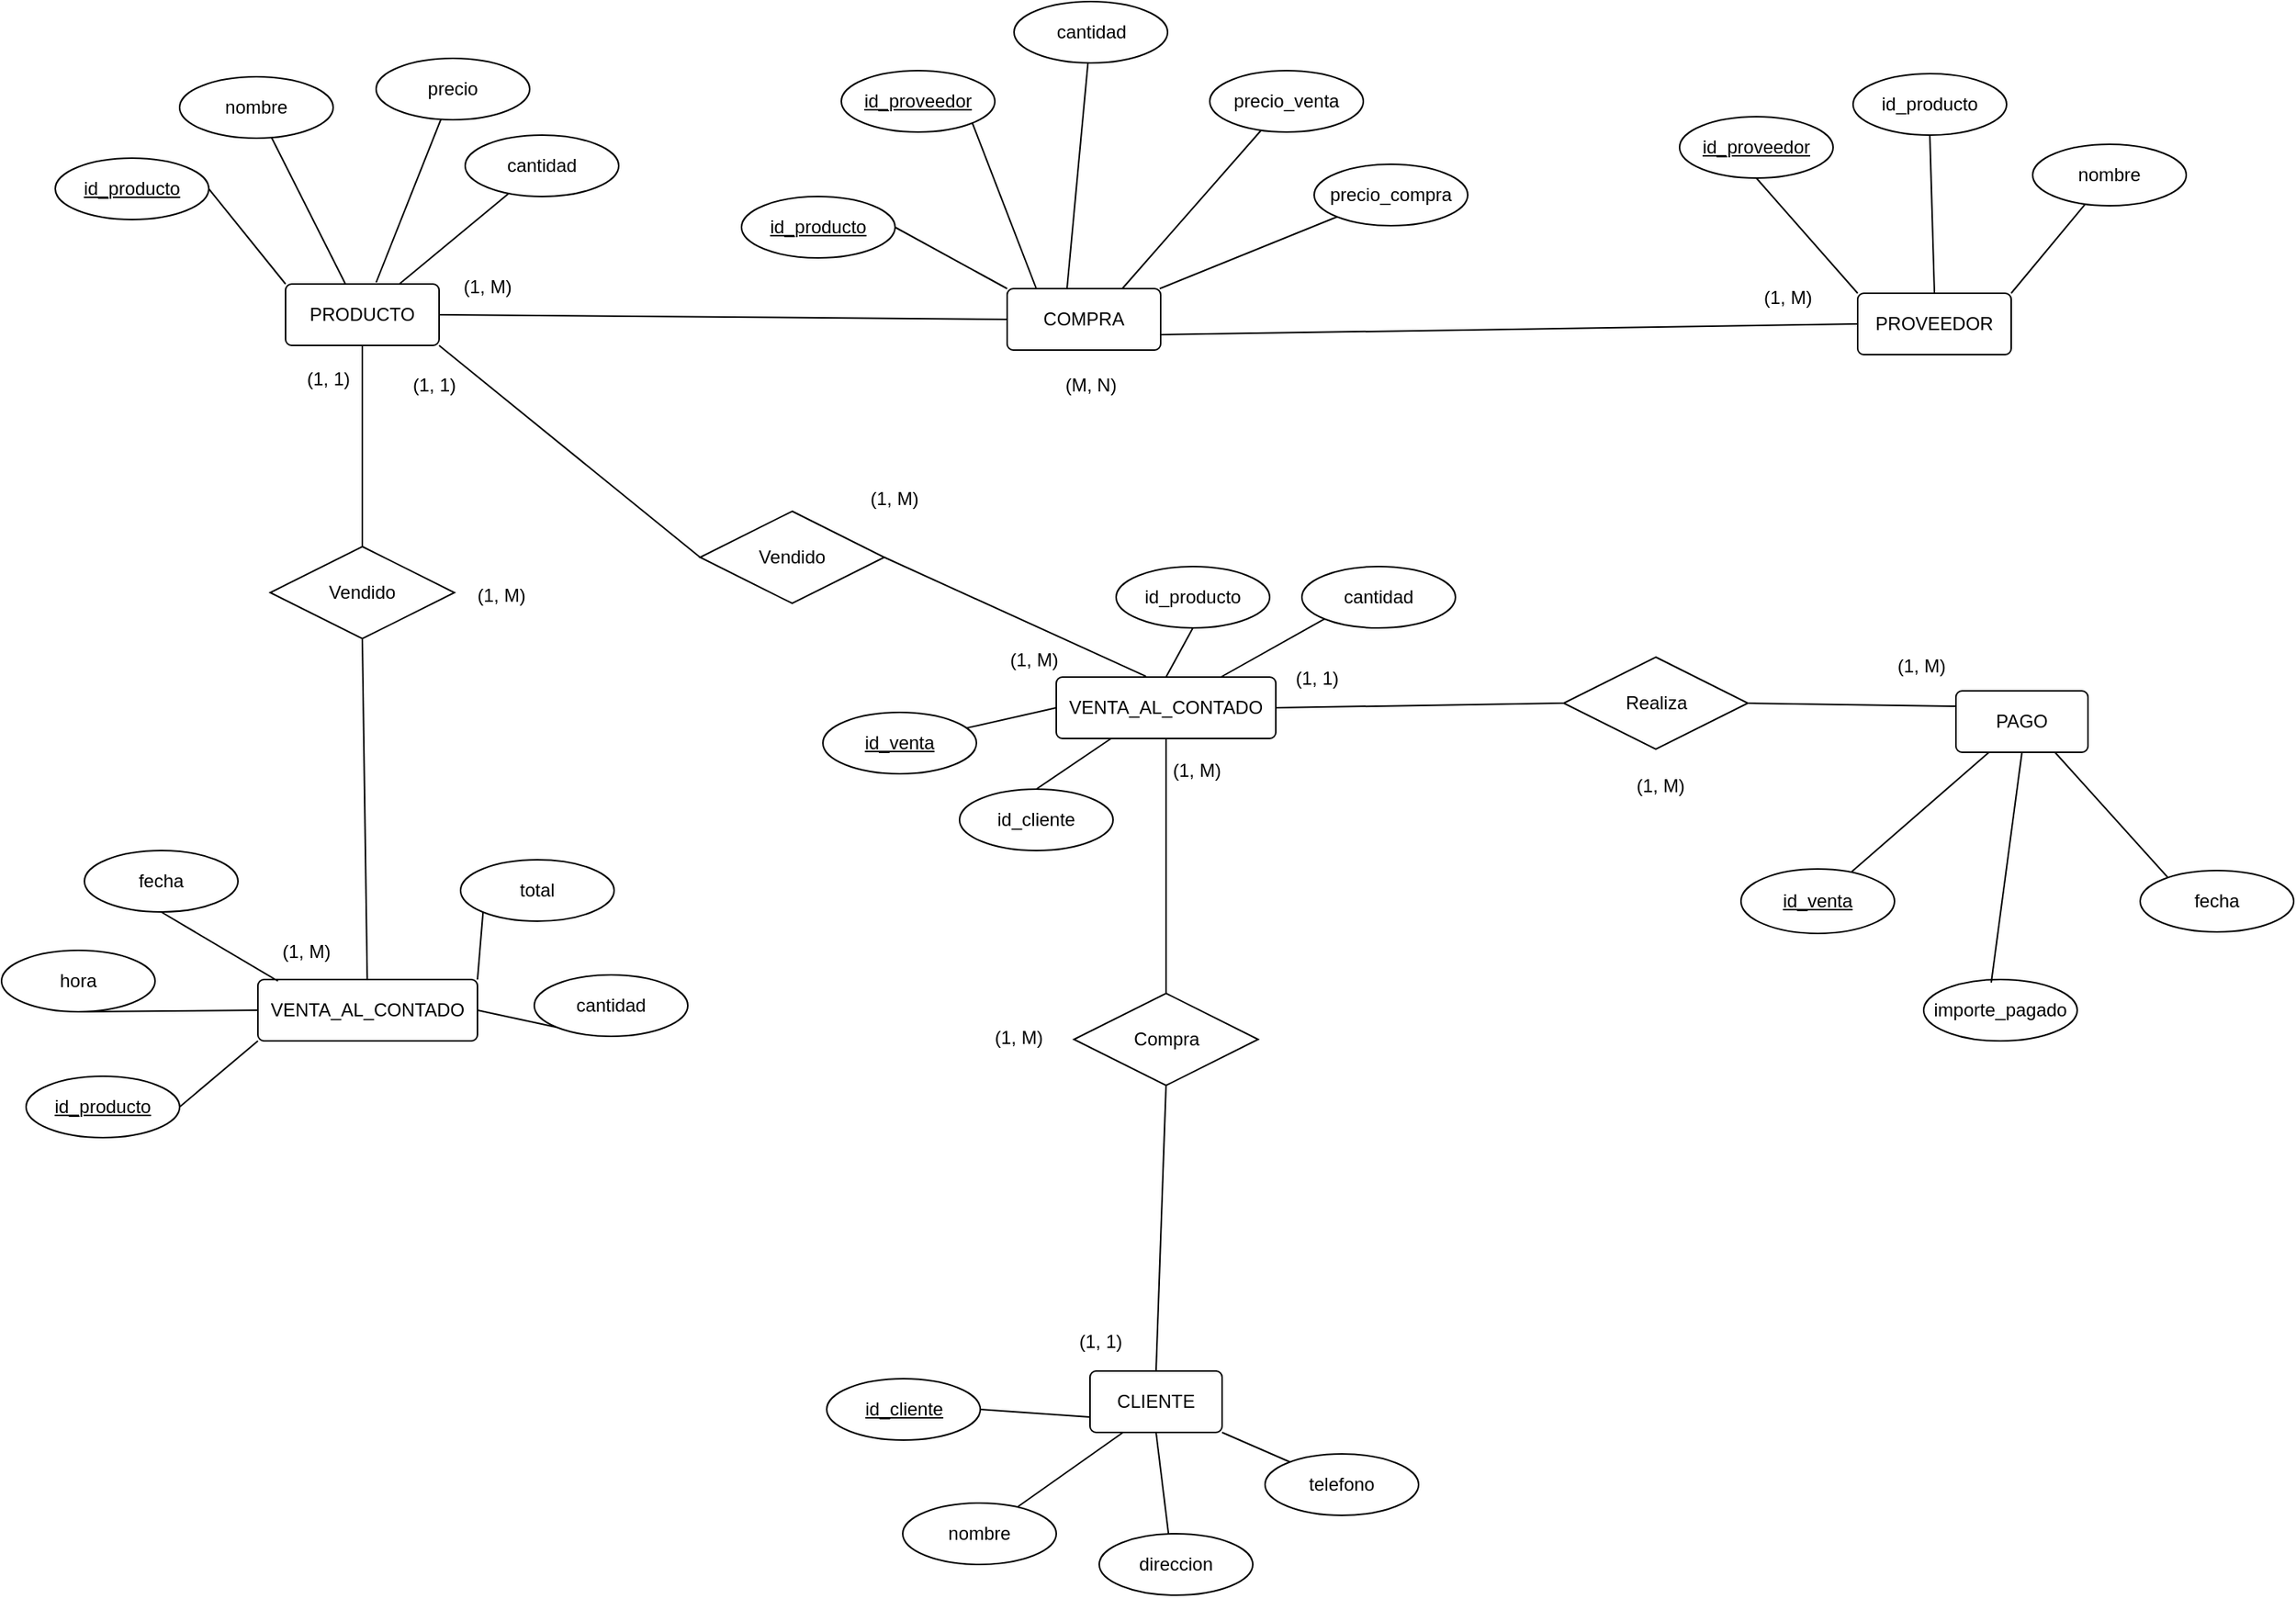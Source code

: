<mxfile version="24.2.5" type="device">
  <diagram name="Página-1" id="Dmx3x1pBtP_IwTjdIV82">
    <mxGraphModel dx="2440" dy="1920" grid="0" gridSize="10" guides="1" tooltips="1" connect="1" arrows="1" fold="1" page="0" pageScale="1" pageWidth="850" pageHeight="1100" math="0" shadow="0">
      <root>
        <mxCell id="0" />
        <mxCell id="1" parent="0" />
        <mxCell id="yD_5LinVRjMGDeAGK4gM-1" value="PRODUCTO" style="rounded=1;arcSize=10;whiteSpace=wrap;html=1;align=center;" parent="1" vertex="1">
          <mxGeometry x="-382" y="172" width="100" height="40" as="geometry" />
        </mxCell>
        <mxCell id="yD_5LinVRjMGDeAGK4gM-2" value="id_producto" style="ellipse;whiteSpace=wrap;html=1;align=center;fontStyle=4;" parent="1" vertex="1">
          <mxGeometry x="-532" y="90" width="100" height="40" as="geometry" />
        </mxCell>
        <mxCell id="yD_5LinVRjMGDeAGK4gM-3" value="precio" style="ellipse;whiteSpace=wrap;html=1;align=center;" parent="1" vertex="1">
          <mxGeometry x="-323" y="25" width="100" height="40" as="geometry" />
        </mxCell>
        <mxCell id="yD_5LinVRjMGDeAGK4gM-4" value="cantidad" style="ellipse;whiteSpace=wrap;html=1;align=center;" parent="1" vertex="1">
          <mxGeometry x="-265" y="75" width="100" height="40" as="geometry" />
        </mxCell>
        <mxCell id="yD_5LinVRjMGDeAGK4gM-5" value="nombre" style="ellipse;whiteSpace=wrap;html=1;align=center;" parent="1" vertex="1">
          <mxGeometry x="-451" y="37" width="100" height="40" as="geometry" />
        </mxCell>
        <mxCell id="yD_5LinVRjMGDeAGK4gM-6" value="" style="endArrow=none;html=1;rounded=0;exitX=1;exitY=0.5;exitDx=0;exitDy=0;entryX=0;entryY=0;entryDx=0;entryDy=0;" parent="1" source="yD_5LinVRjMGDeAGK4gM-2" target="yD_5LinVRjMGDeAGK4gM-1" edge="1">
          <mxGeometry relative="1" as="geometry">
            <mxPoint x="-170" y="-2" as="sourcePoint" />
            <mxPoint x="-10" y="-2" as="targetPoint" />
          </mxGeometry>
        </mxCell>
        <mxCell id="yD_5LinVRjMGDeAGK4gM-7" value="" style="endArrow=none;html=1;rounded=0;entryX=0.39;entryY=0;entryDx=0;entryDy=0;entryPerimeter=0;" parent="1" source="yD_5LinVRjMGDeAGK4gM-5" target="yD_5LinVRjMGDeAGK4gM-1" edge="1">
          <mxGeometry relative="1" as="geometry">
            <mxPoint x="-387" y="109" as="sourcePoint" />
            <mxPoint x="-357" y="183" as="targetPoint" />
          </mxGeometry>
        </mxCell>
        <mxCell id="yD_5LinVRjMGDeAGK4gM-8" value="" style="endArrow=none;html=1;rounded=0;" parent="1" source="yD_5LinVRjMGDeAGK4gM-3" edge="1">
          <mxGeometry relative="1" as="geometry">
            <mxPoint x="-306" y="86" as="sourcePoint" />
            <mxPoint x="-323" y="171" as="targetPoint" />
          </mxGeometry>
        </mxCell>
        <mxCell id="yD_5LinVRjMGDeAGK4gM-9" value="" style="endArrow=none;html=1;rounded=0;" parent="1" source="yD_5LinVRjMGDeAGK4gM-4" target="yD_5LinVRjMGDeAGK4gM-1" edge="1">
          <mxGeometry relative="1" as="geometry">
            <mxPoint x="-296" y="96" as="sourcePoint" />
            <mxPoint x="-323" y="192" as="targetPoint" />
          </mxGeometry>
        </mxCell>
        <mxCell id="yD_5LinVRjMGDeAGK4gM-10" value="COMPRA" style="rounded=1;arcSize=10;whiteSpace=wrap;html=1;align=center;" parent="1" vertex="1">
          <mxGeometry x="88" y="175" width="100" height="40" as="geometry" />
        </mxCell>
        <mxCell id="yD_5LinVRjMGDeAGK4gM-11" value="id_producto" style="ellipse;whiteSpace=wrap;html=1;align=center;fontStyle=4;" parent="1" vertex="1">
          <mxGeometry x="-85" y="115" width="100" height="40" as="geometry" />
        </mxCell>
        <mxCell id="yD_5LinVRjMGDeAGK4gM-12" value="precio_venta" style="ellipse;whiteSpace=wrap;html=1;align=center;" parent="1" vertex="1">
          <mxGeometry x="220" y="33" width="100" height="40" as="geometry" />
        </mxCell>
        <mxCell id="yD_5LinVRjMGDeAGK4gM-13" value="precio_compra" style="ellipse;whiteSpace=wrap;html=1;align=center;" parent="1" vertex="1">
          <mxGeometry x="288" y="94" width="100" height="40" as="geometry" />
        </mxCell>
        <mxCell id="yD_5LinVRjMGDeAGK4gM-14" value="cantidad" style="ellipse;whiteSpace=wrap;html=1;align=center;" parent="1" vertex="1">
          <mxGeometry x="92.5" y="-12" width="100" height="40" as="geometry" />
        </mxCell>
        <mxCell id="yD_5LinVRjMGDeAGK4gM-15" value="" style="endArrow=none;html=1;rounded=0;exitX=1;exitY=0.5;exitDx=0;exitDy=0;entryX=0;entryY=0;entryDx=0;entryDy=0;" parent="1" source="yD_5LinVRjMGDeAGK4gM-11" target="yD_5LinVRjMGDeAGK4gM-10" edge="1">
          <mxGeometry relative="1" as="geometry">
            <mxPoint x="299" y="18" as="sourcePoint" />
            <mxPoint x="459" y="18" as="targetPoint" />
          </mxGeometry>
        </mxCell>
        <mxCell id="yD_5LinVRjMGDeAGK4gM-16" value="" style="endArrow=none;html=1;rounded=0;entryX=0.39;entryY=0;entryDx=0;entryDy=0;entryPerimeter=0;" parent="1" source="yD_5LinVRjMGDeAGK4gM-14" target="yD_5LinVRjMGDeAGK4gM-10" edge="1">
          <mxGeometry relative="1" as="geometry">
            <mxPoint x="82" y="129" as="sourcePoint" />
            <mxPoint x="112" y="203" as="targetPoint" />
          </mxGeometry>
        </mxCell>
        <mxCell id="yD_5LinVRjMGDeAGK4gM-17" value="" style="endArrow=none;html=1;rounded=0;entryX=0.75;entryY=0;entryDx=0;entryDy=0;" parent="1" source="yD_5LinVRjMGDeAGK4gM-12" edge="1" target="yD_5LinVRjMGDeAGK4gM-10">
          <mxGeometry relative="1" as="geometry">
            <mxPoint x="163" y="106" as="sourcePoint" />
            <mxPoint x="146" y="191" as="targetPoint" />
          </mxGeometry>
        </mxCell>
        <mxCell id="yD_5LinVRjMGDeAGK4gM-18" value="" style="endArrow=none;html=1;rounded=0;" parent="1" source="yD_5LinVRjMGDeAGK4gM-13" target="yD_5LinVRjMGDeAGK4gM-10" edge="1">
          <mxGeometry relative="1" as="geometry">
            <mxPoint x="173" y="116" as="sourcePoint" />
            <mxPoint x="146" y="212" as="targetPoint" />
          </mxGeometry>
        </mxCell>
        <mxCell id="yD_5LinVRjMGDeAGK4gM-19" value="id_proveedor" style="ellipse;whiteSpace=wrap;html=1;align=center;fontStyle=4;" parent="1" vertex="1">
          <mxGeometry x="-20" y="33" width="100" height="40" as="geometry" />
        </mxCell>
        <mxCell id="yD_5LinVRjMGDeAGK4gM-20" value="" style="endArrow=none;html=1;rounded=0;exitX=1;exitY=1;exitDx=0;exitDy=0;entryX=0.19;entryY=0;entryDx=0;entryDy=0;entryPerimeter=0;" parent="1" source="yD_5LinVRjMGDeAGK4gM-19" target="yD_5LinVRjMGDeAGK4gM-10" edge="1">
          <mxGeometry relative="1" as="geometry">
            <mxPoint y="198" as="sourcePoint" />
            <mxPoint x="97" y="202" as="targetPoint" />
          </mxGeometry>
        </mxCell>
        <mxCell id="yD_5LinVRjMGDeAGK4gM-21" value="PROVEEDOR" style="rounded=1;arcSize=10;whiteSpace=wrap;html=1;align=center;" parent="1" vertex="1">
          <mxGeometry x="642" y="178" width="100" height="40" as="geometry" />
        </mxCell>
        <mxCell id="yD_5LinVRjMGDeAGK4gM-22" value="id_proveedor" style="ellipse;whiteSpace=wrap;html=1;align=center;fontStyle=4;" parent="1" vertex="1">
          <mxGeometry x="526" y="63" width="100" height="40" as="geometry" />
        </mxCell>
        <mxCell id="yD_5LinVRjMGDeAGK4gM-23" value="nombre" style="ellipse;whiteSpace=wrap;html=1;align=center;" parent="1" vertex="1">
          <mxGeometry x="756" y="81" width="100" height="40" as="geometry" />
        </mxCell>
        <mxCell id="yD_5LinVRjMGDeAGK4gM-26" value="" style="endArrow=none;html=1;rounded=0;exitX=0.5;exitY=1;exitDx=0;exitDy=0;entryX=0;entryY=0;entryDx=0;entryDy=0;" parent="1" source="yD_5LinVRjMGDeAGK4gM-22" target="yD_5LinVRjMGDeAGK4gM-21" edge="1">
          <mxGeometry relative="1" as="geometry">
            <mxPoint x="854" y="4" as="sourcePoint" />
            <mxPoint x="1014" y="4" as="targetPoint" />
          </mxGeometry>
        </mxCell>
        <mxCell id="yD_5LinVRjMGDeAGK4gM-27" value="" style="endArrow=none;html=1;rounded=0;entryX=0.5;entryY=0;entryDx=0;entryDy=0;exitX=0.5;exitY=1;exitDx=0;exitDy=0;" parent="1" target="yD_5LinVRjMGDeAGK4gM-21" edge="1" source="yD_5LinVRjMGDeAGK4gM-30">
          <mxGeometry relative="1" as="geometry">
            <mxPoint x="632.806" y="82.612" as="sourcePoint" />
            <mxPoint x="667" y="189" as="targetPoint" />
          </mxGeometry>
        </mxCell>
        <mxCell id="yD_5LinVRjMGDeAGK4gM-28" value="" style="endArrow=none;html=1;rounded=0;entryX=1;entryY=0;entryDx=0;entryDy=0;" parent="1" source="yD_5LinVRjMGDeAGK4gM-23" edge="1" target="yD_5LinVRjMGDeAGK4gM-21">
          <mxGeometry relative="1" as="geometry">
            <mxPoint x="718" y="92" as="sourcePoint" />
            <mxPoint x="701" y="177" as="targetPoint" />
          </mxGeometry>
        </mxCell>
        <object label="&lt;div&gt;id_producto&lt;/div&gt;" id_producto="" id="yD_5LinVRjMGDeAGK4gM-30">
          <mxCell style="ellipse;whiteSpace=wrap;html=1;align=center;verticalAlign=middle;" parent="1" vertex="1">
            <mxGeometry x="639" y="35" width="100" height="40" as="geometry" />
          </mxCell>
        </object>
        <mxCell id="7Pp1rzG-uMsAa0pRwKpC-1" value="Vendido" style="shape=rhombus;perimeter=rhombusPerimeter;whiteSpace=wrap;html=1;align=center;" vertex="1" parent="1">
          <mxGeometry x="-392" y="343" width="120" height="60" as="geometry" />
        </mxCell>
        <mxCell id="7Pp1rzG-uMsAa0pRwKpC-2" value="VENTA_AL_CONTADO" style="rounded=1;arcSize=10;whiteSpace=wrap;html=1;align=center;" vertex="1" parent="1">
          <mxGeometry x="-400" y="625" width="143" height="40" as="geometry" />
        </mxCell>
        <mxCell id="7Pp1rzG-uMsAa0pRwKpC-4" value="id_producto" style="ellipse;whiteSpace=wrap;html=1;align=center;fontStyle=4;" vertex="1" parent="1">
          <mxGeometry x="-551" y="688" width="100" height="40" as="geometry" />
        </mxCell>
        <mxCell id="7Pp1rzG-uMsAa0pRwKpC-6" value="hora" style="ellipse;whiteSpace=wrap;html=1;align=center;" vertex="1" parent="1">
          <mxGeometry x="-567" y="606" width="100" height="40" as="geometry" />
        </mxCell>
        <mxCell id="7Pp1rzG-uMsAa0pRwKpC-7" value="fecha" style="ellipse;whiteSpace=wrap;html=1;align=center;" vertex="1" parent="1">
          <mxGeometry x="-513" y="541" width="100" height="40" as="geometry" />
        </mxCell>
        <mxCell id="7Pp1rzG-uMsAa0pRwKpC-8" value="cantidad" style="ellipse;whiteSpace=wrap;html=1;align=center;" vertex="1" parent="1">
          <mxGeometry x="-220" y="622" width="100" height="40" as="geometry" />
        </mxCell>
        <mxCell id="7Pp1rzG-uMsAa0pRwKpC-9" value="total" style="ellipse;whiteSpace=wrap;html=1;align=center;" vertex="1" parent="1">
          <mxGeometry x="-268" y="547" width="100" height="40" as="geometry" />
        </mxCell>
        <mxCell id="7Pp1rzG-uMsAa0pRwKpC-10" value="" style="endArrow=none;html=1;rounded=0;exitX=1;exitY=0.5;exitDx=0;exitDy=0;entryX=0;entryY=1;entryDx=0;entryDy=0;" edge="1" parent="1" source="7Pp1rzG-uMsAa0pRwKpC-4" target="7Pp1rzG-uMsAa0pRwKpC-2">
          <mxGeometry relative="1" as="geometry">
            <mxPoint x="-215" y="485" as="sourcePoint" />
            <mxPoint x="-55" y="485" as="targetPoint" />
          </mxGeometry>
        </mxCell>
        <mxCell id="7Pp1rzG-uMsAa0pRwKpC-11" value="" style="endArrow=none;html=1;rounded=0;exitX=0.5;exitY=1;exitDx=0;exitDy=0;entryX=0;entryY=0.5;entryDx=0;entryDy=0;" edge="1" parent="1" source="7Pp1rzG-uMsAa0pRwKpC-6" target="7Pp1rzG-uMsAa0pRwKpC-2">
          <mxGeometry relative="1" as="geometry">
            <mxPoint x="-479" y="601" as="sourcePoint" />
            <mxPoint x="-388" y="709" as="targetPoint" />
          </mxGeometry>
        </mxCell>
        <mxCell id="7Pp1rzG-uMsAa0pRwKpC-12" value="" style="endArrow=none;html=1;rounded=0;exitX=0.5;exitY=1;exitDx=0;exitDy=0;entryX=0.091;entryY=0.025;entryDx=0;entryDy=0;entryPerimeter=0;" edge="1" parent="1" source="7Pp1rzG-uMsAa0pRwKpC-7" target="7Pp1rzG-uMsAa0pRwKpC-2">
          <mxGeometry relative="1" as="geometry">
            <mxPoint x="-303" y="619" as="sourcePoint" />
            <mxPoint x="-352" y="709" as="targetPoint" />
          </mxGeometry>
        </mxCell>
        <mxCell id="7Pp1rzG-uMsAa0pRwKpC-13" value="" style="endArrow=none;html=1;rounded=0;exitX=0;exitY=1;exitDx=0;exitDy=0;entryX=1;entryY=0;entryDx=0;entryDy=0;" edge="1" parent="1" source="7Pp1rzG-uMsAa0pRwKpC-9" target="7Pp1rzG-uMsAa0pRwKpC-2">
          <mxGeometry relative="1" as="geometry">
            <mxPoint x="-293" y="629" as="sourcePoint" />
            <mxPoint x="-342" y="719" as="targetPoint" />
          </mxGeometry>
        </mxCell>
        <mxCell id="7Pp1rzG-uMsAa0pRwKpC-14" value="" style="endArrow=none;html=1;rounded=0;exitX=0;exitY=1;exitDx=0;exitDy=0;entryX=1;entryY=0.5;entryDx=0;entryDy=0;" edge="1" parent="1" source="7Pp1rzG-uMsAa0pRwKpC-8" target="7Pp1rzG-uMsAa0pRwKpC-2">
          <mxGeometry relative="1" as="geometry">
            <mxPoint x="-283" y="639" as="sourcePoint" />
            <mxPoint x="-332" y="729" as="targetPoint" />
          </mxGeometry>
        </mxCell>
        <mxCell id="7Pp1rzG-uMsAa0pRwKpC-15" value="Vendido" style="shape=rhombus;perimeter=rhombusPerimeter;whiteSpace=wrap;html=1;align=center;" vertex="1" parent="1">
          <mxGeometry x="-112" y="320" width="120" height="60" as="geometry" />
        </mxCell>
        <mxCell id="7Pp1rzG-uMsAa0pRwKpC-16" value="VENTA_AL_CONTADO" style="rounded=1;arcSize=10;whiteSpace=wrap;html=1;align=center;" vertex="1" parent="1">
          <mxGeometry x="120" y="428" width="143" height="40" as="geometry" />
        </mxCell>
        <mxCell id="7Pp1rzG-uMsAa0pRwKpC-17" value="id_venta" style="ellipse;whiteSpace=wrap;html=1;align=center;fontStyle=4;" vertex="1" parent="1">
          <mxGeometry x="-32" y="451" width="100" height="40" as="geometry" />
        </mxCell>
        <mxCell id="7Pp1rzG-uMsAa0pRwKpC-18" value="id_cliente" style="ellipse;whiteSpace=wrap;html=1;align=center;" vertex="1" parent="1">
          <mxGeometry x="57" y="501" width="100" height="40" as="geometry" />
        </mxCell>
        <mxCell id="7Pp1rzG-uMsAa0pRwKpC-20" value="cantidad" style="ellipse;whiteSpace=wrap;html=1;align=center;" vertex="1" parent="1">
          <mxGeometry x="280" y="356" width="100" height="40" as="geometry" />
        </mxCell>
        <mxCell id="7Pp1rzG-uMsAa0pRwKpC-22" value="" style="endArrow=none;html=1;rounded=0;entryX=0;entryY=0.5;entryDx=0;entryDy=0;" edge="1" parent="1" source="7Pp1rzG-uMsAa0pRwKpC-17" target="7Pp1rzG-uMsAa0pRwKpC-16">
          <mxGeometry relative="1" as="geometry">
            <mxPoint x="350" y="472" as="sourcePoint" />
            <mxPoint x="510" y="472" as="targetPoint" />
          </mxGeometry>
        </mxCell>
        <mxCell id="7Pp1rzG-uMsAa0pRwKpC-23" value="" style="endArrow=none;html=1;rounded=0;exitX=0.5;exitY=0;exitDx=0;exitDy=0;entryX=0.25;entryY=1;entryDx=0;entryDy=0;" edge="1" parent="1" source="7Pp1rzG-uMsAa0pRwKpC-18" target="7Pp1rzG-uMsAa0pRwKpC-16">
          <mxGeometry relative="1" as="geometry">
            <mxPoint x="86" y="588" as="sourcePoint" />
            <mxPoint x="177" y="696" as="targetPoint" />
          </mxGeometry>
        </mxCell>
        <mxCell id="7Pp1rzG-uMsAa0pRwKpC-24" value="" style="endArrow=none;html=1;rounded=0;exitX=0.5;exitY=1;exitDx=0;exitDy=0;entryX=0.5;entryY=0;entryDx=0;entryDy=0;" edge="1" parent="1" source="7Pp1rzG-uMsAa0pRwKpC-27" target="7Pp1rzG-uMsAa0pRwKpC-16">
          <mxGeometry relative="1" as="geometry">
            <mxPoint x="261" y="568" as="sourcePoint" />
            <mxPoint x="213" y="696" as="targetPoint" />
          </mxGeometry>
        </mxCell>
        <mxCell id="7Pp1rzG-uMsAa0pRwKpC-26" value="" style="endArrow=none;html=1;rounded=0;exitX=0;exitY=1;exitDx=0;exitDy=0;entryX=0.75;entryY=0;entryDx=0;entryDy=0;" edge="1" parent="1" source="7Pp1rzG-uMsAa0pRwKpC-20" target="7Pp1rzG-uMsAa0pRwKpC-16">
          <mxGeometry relative="1" as="geometry">
            <mxPoint x="282" y="626" as="sourcePoint" />
            <mxPoint x="233" y="716" as="targetPoint" />
          </mxGeometry>
        </mxCell>
        <mxCell id="7Pp1rzG-uMsAa0pRwKpC-27" value="id_producto" style="ellipse;whiteSpace=wrap;html=1;align=center;" vertex="1" parent="1">
          <mxGeometry x="159" y="356" width="100" height="40" as="geometry" />
        </mxCell>
        <mxCell id="7Pp1rzG-uMsAa0pRwKpC-28" value="CLIENTE" style="rounded=1;arcSize=10;whiteSpace=wrap;html=1;align=center;" vertex="1" parent="1">
          <mxGeometry x="142" y="880" width="86" height="40" as="geometry" />
        </mxCell>
        <mxCell id="7Pp1rzG-uMsAa0pRwKpC-29" value="id_cliente" style="ellipse;whiteSpace=wrap;html=1;align=center;fontStyle=4;" vertex="1" parent="1">
          <mxGeometry x="-29.5" y="885" width="100" height="40" as="geometry" />
        </mxCell>
        <mxCell id="7Pp1rzG-uMsAa0pRwKpC-30" value="nombre" style="ellipse;whiteSpace=wrap;html=1;align=center;" vertex="1" parent="1">
          <mxGeometry x="20" y="966" width="100" height="40" as="geometry" />
        </mxCell>
        <mxCell id="7Pp1rzG-uMsAa0pRwKpC-31" value="telefono" style="ellipse;whiteSpace=wrap;html=1;align=center;" vertex="1" parent="1">
          <mxGeometry x="256" y="934" width="100" height="40" as="geometry" />
        </mxCell>
        <mxCell id="7Pp1rzG-uMsAa0pRwKpC-32" value="" style="endArrow=none;html=1;rounded=0;exitX=1;exitY=0.5;exitDx=0;exitDy=0;entryX=0;entryY=0.75;entryDx=0;entryDy=0;" edge="1" parent="1" source="7Pp1rzG-uMsAa0pRwKpC-29" target="7Pp1rzG-uMsAa0pRwKpC-28">
          <mxGeometry relative="1" as="geometry">
            <mxPoint x="87" y="905" as="sourcePoint" />
            <mxPoint x="247" y="905" as="targetPoint" />
          </mxGeometry>
        </mxCell>
        <mxCell id="7Pp1rzG-uMsAa0pRwKpC-33" value="" style="endArrow=none;html=1;rounded=0;entryX=0.25;entryY=1;entryDx=0;entryDy=0;" edge="1" parent="1" source="7Pp1rzG-uMsAa0pRwKpC-30" target="7Pp1rzG-uMsAa0pRwKpC-28">
          <mxGeometry relative="1" as="geometry">
            <mxPoint x="-177" y="1021" as="sourcePoint" />
            <mxPoint x="-86" y="1129" as="targetPoint" />
          </mxGeometry>
        </mxCell>
        <mxCell id="7Pp1rzG-uMsAa0pRwKpC-34" value="" style="endArrow=none;html=1;rounded=0;exitX=0.5;exitY=1;exitDx=0;exitDy=0;entryX=0.5;entryY=1;entryDx=0;entryDy=0;" edge="1" parent="1" source="7Pp1rzG-uMsAa0pRwKpC-36" target="7Pp1rzG-uMsAa0pRwKpC-28">
          <mxGeometry relative="1" as="geometry">
            <mxPoint x="-2" y="1001" as="sourcePoint" />
            <mxPoint x="-50" y="1129" as="targetPoint" />
          </mxGeometry>
        </mxCell>
        <mxCell id="7Pp1rzG-uMsAa0pRwKpC-35" value="" style="endArrow=none;html=1;rounded=0;entryX=1;entryY=1;entryDx=0;entryDy=0;" edge="1" parent="1" source="7Pp1rzG-uMsAa0pRwKpC-31" target="7Pp1rzG-uMsAa0pRwKpC-28">
          <mxGeometry relative="1" as="geometry">
            <mxPoint x="19" y="1059" as="sourcePoint" />
            <mxPoint x="-30" y="1149" as="targetPoint" />
          </mxGeometry>
        </mxCell>
        <mxCell id="7Pp1rzG-uMsAa0pRwKpC-36" value="direccion" style="ellipse;whiteSpace=wrap;html=1;align=center;" vertex="1" parent="1">
          <mxGeometry x="148" y="986" width="100" height="40" as="geometry" />
        </mxCell>
        <mxCell id="7Pp1rzG-uMsAa0pRwKpC-37" value="Compra" style="shape=rhombus;perimeter=rhombusPerimeter;whiteSpace=wrap;html=1;align=center;" vertex="1" parent="1">
          <mxGeometry x="131.5" y="634" width="120" height="60" as="geometry" />
        </mxCell>
        <mxCell id="7Pp1rzG-uMsAa0pRwKpC-39" value="PAGO" style="rounded=1;arcSize=10;whiteSpace=wrap;html=1;align=center;" vertex="1" parent="1">
          <mxGeometry x="706" y="437" width="86" height="40" as="geometry" />
        </mxCell>
        <mxCell id="7Pp1rzG-uMsAa0pRwKpC-40" value="id_venta" style="ellipse;whiteSpace=wrap;html=1;align=center;fontStyle=4;" vertex="1" parent="1">
          <mxGeometry x="566" y="553" width="100" height="42" as="geometry" />
        </mxCell>
        <mxCell id="7Pp1rzG-uMsAa0pRwKpC-41" value="importe_pagado" style="ellipse;whiteSpace=wrap;html=1;align=center;" vertex="1" parent="1">
          <mxGeometry x="685" y="625" width="100" height="40" as="geometry" />
        </mxCell>
        <mxCell id="7Pp1rzG-uMsAa0pRwKpC-43" value="" style="endArrow=none;html=1;rounded=0;entryX=0.25;entryY=1;entryDx=0;entryDy=0;" edge="1" parent="1" source="7Pp1rzG-uMsAa0pRwKpC-40" target="7Pp1rzG-uMsAa0pRwKpC-39">
          <mxGeometry relative="1" as="geometry">
            <mxPoint x="733" y="927" as="sourcePoint" />
            <mxPoint x="893" y="927" as="targetPoint" />
          </mxGeometry>
        </mxCell>
        <mxCell id="7Pp1rzG-uMsAa0pRwKpC-44" value="" style="endArrow=none;html=1;rounded=0;entryX=0.5;entryY=1;entryDx=0;entryDy=0;exitX=0.44;exitY=0.05;exitDx=0;exitDy=0;exitPerimeter=0;" edge="1" parent="1" source="7Pp1rzG-uMsAa0pRwKpC-41" target="7Pp1rzG-uMsAa0pRwKpC-39">
          <mxGeometry relative="1" as="geometry">
            <mxPoint x="595" y="1233" as="sourcePoint" />
            <mxPoint x="560" y="1151" as="targetPoint" />
          </mxGeometry>
        </mxCell>
        <mxCell id="7Pp1rzG-uMsAa0pRwKpC-45" value="" style="endArrow=none;html=1;rounded=0;exitX=0.5;exitY=1;exitDx=0;exitDy=0;entryX=0.75;entryY=1;entryDx=0;entryDy=0;" edge="1" parent="1" source="7Pp1rzG-uMsAa0pRwKpC-47" target="7Pp1rzG-uMsAa0pRwKpC-39">
          <mxGeometry relative="1" as="geometry">
            <mxPoint x="644" y="1023" as="sourcePoint" />
            <mxPoint x="596" y="1151" as="targetPoint" />
          </mxGeometry>
        </mxCell>
        <mxCell id="7Pp1rzG-uMsAa0pRwKpC-47" value="fecha" style="ellipse;whiteSpace=wrap;html=1;align=center;" vertex="1" parent="1">
          <mxGeometry x="826" y="554" width="100" height="40" as="geometry" />
        </mxCell>
        <mxCell id="7Pp1rzG-uMsAa0pRwKpC-38" value="Realiza" style="shape=rhombus;perimeter=rhombusPerimeter;whiteSpace=wrap;html=1;align=center;" vertex="1" parent="1">
          <mxGeometry x="450.5" y="415" width="120" height="60" as="geometry" />
        </mxCell>
        <mxCell id="7Pp1rzG-uMsAa0pRwKpC-55" value="" style="endArrow=none;html=1;rounded=0;exitX=0.5;exitY=1;exitDx=0;exitDy=0;" edge="1" parent="1" source="yD_5LinVRjMGDeAGK4gM-1" target="7Pp1rzG-uMsAa0pRwKpC-1">
          <mxGeometry relative="1" as="geometry">
            <mxPoint x="-411" y="465" as="sourcePoint" />
            <mxPoint x="-251" y="465" as="targetPoint" />
          </mxGeometry>
        </mxCell>
        <mxCell id="7Pp1rzG-uMsAa0pRwKpC-56" value="" style="endArrow=none;html=1;rounded=0;exitX=0.5;exitY=1;exitDx=0;exitDy=0;" edge="1" parent="1" source="7Pp1rzG-uMsAa0pRwKpC-1" target="7Pp1rzG-uMsAa0pRwKpC-2">
          <mxGeometry relative="1" as="geometry">
            <mxPoint x="-322" y="222" as="sourcePoint" />
            <mxPoint x="-326" y="351" as="targetPoint" />
          </mxGeometry>
        </mxCell>
        <mxCell id="7Pp1rzG-uMsAa0pRwKpC-57" value="" style="shape=table;startSize=0;container=1;collapsible=1;childLayout=tableLayout;fixedRows=1;rowLines=0;fontStyle=0;align=center;resizeLast=1;strokeColor=none;fillColor=none;collapsible=0;" vertex="1" parent="1">
          <mxGeometry x="-567" y="461" width="180" height="30" as="geometry" />
        </mxCell>
        <mxCell id="7Pp1rzG-uMsAa0pRwKpC-58" value="" style="shape=tableRow;horizontal=0;startSize=0;swimlaneHead=0;swimlaneBody=0;fillColor=none;collapsible=0;dropTarget=0;points=[[0,0.5],[1,0.5]];portConstraint=eastwest;top=0;left=0;right=0;bottom=0;" vertex="1" parent="7Pp1rzG-uMsAa0pRwKpC-57">
          <mxGeometry width="180" height="30" as="geometry" />
        </mxCell>
        <mxCell id="7Pp1rzG-uMsAa0pRwKpC-59" value="" style="shape=partialRectangle;connectable=0;fillColor=none;top=0;left=0;bottom=0;right=0;fontStyle=0;overflow=hidden;whiteSpace=wrap;html=1;" vertex="1" parent="7Pp1rzG-uMsAa0pRwKpC-58">
          <mxGeometry width="30" height="30" as="geometry">
            <mxRectangle width="30" height="30" as="alternateBounds" />
          </mxGeometry>
        </mxCell>
        <mxCell id="7Pp1rzG-uMsAa0pRwKpC-60" value="" style="shape=partialRectangle;connectable=0;fillColor=none;top=0;left=0;bottom=0;right=0;align=left;spacingLeft=6;fontStyle=0;overflow=hidden;whiteSpace=wrap;html=1;" vertex="1" parent="7Pp1rzG-uMsAa0pRwKpC-58">
          <mxGeometry x="30" width="150" height="30" as="geometry">
            <mxRectangle width="150" height="30" as="alternateBounds" />
          </mxGeometry>
        </mxCell>
        <mxCell id="7Pp1rzG-uMsAa0pRwKpC-62" value="(1, M)" style="text;strokeColor=none;fillColor=none;align=left;verticalAlign=top;spacingLeft=4;spacingRight=4;overflow=hidden;rotatable=0;points=[[0,0.5],[1,0.5]];portConstraint=eastwest;whiteSpace=wrap;html=1;" vertex="1" parent="1">
          <mxGeometry x="-390" y="593" width="60" height="26" as="geometry" />
        </mxCell>
        <mxCell id="7Pp1rzG-uMsAa0pRwKpC-63" value="(1, M)" style="text;strokeColor=none;fillColor=none;spacingLeft=4;spacingRight=4;overflow=hidden;rotatable=0;points=[[0,0.5],[1,0.5]];portConstraint=eastwest;fontSize=12;whiteSpace=wrap;html=1;" vertex="1" parent="1">
          <mxGeometry x="-263" y="361" width="55" height="30" as="geometry" />
        </mxCell>
        <mxCell id="7Pp1rzG-uMsAa0pRwKpC-64" value="(1, 1)" style="text;strokeColor=none;fillColor=none;spacingLeft=4;spacingRight=4;overflow=hidden;rotatable=0;points=[[0,0.5],[1,0.5]];portConstraint=eastwest;fontSize=12;whiteSpace=wrap;html=1;" vertex="1" parent="1">
          <mxGeometry x="-374" y="220" width="40" height="30" as="geometry" />
        </mxCell>
        <mxCell id="7Pp1rzG-uMsAa0pRwKpC-66" value="" style="endArrow=none;html=1;rounded=0;entryX=0;entryY=0.5;entryDx=0;entryDy=0;exitX=1;exitY=0.5;exitDx=0;exitDy=0;" edge="1" parent="1" source="yD_5LinVRjMGDeAGK4gM-1" target="yD_5LinVRjMGDeAGK4gM-10">
          <mxGeometry relative="1" as="geometry">
            <mxPoint x="-153" y="233" as="sourcePoint" />
            <mxPoint x="7" y="233" as="targetPoint" />
          </mxGeometry>
        </mxCell>
        <mxCell id="7Pp1rzG-uMsAa0pRwKpC-67" value="(1, M)" style="text;strokeColor=none;fillColor=none;spacingLeft=4;spacingRight=4;overflow=hidden;rotatable=0;points=[[0,0.5],[1,0.5]];portConstraint=eastwest;fontSize=12;whiteSpace=wrap;html=1;" vertex="1" parent="1">
          <mxGeometry x="-272" y="160" width="55" height="30" as="geometry" />
        </mxCell>
        <mxCell id="7Pp1rzG-uMsAa0pRwKpC-68" value="(M, N)" style="text;strokeColor=none;fillColor=none;spacingLeft=4;spacingRight=4;overflow=hidden;rotatable=0;points=[[0,0.5],[1,0.5]];portConstraint=eastwest;fontSize=12;whiteSpace=wrap;html=1;" vertex="1" parent="1">
          <mxGeometry x="120" y="224" width="55" height="30" as="geometry" />
        </mxCell>
        <mxCell id="7Pp1rzG-uMsAa0pRwKpC-69" value="" style="endArrow=none;html=1;rounded=0;exitX=1;exitY=0.75;exitDx=0;exitDy=0;entryX=0;entryY=0.5;entryDx=0;entryDy=0;" edge="1" parent="1" source="yD_5LinVRjMGDeAGK4gM-10" target="yD_5LinVRjMGDeAGK4gM-21">
          <mxGeometry relative="1" as="geometry">
            <mxPoint x="328" y="200" as="sourcePoint" />
            <mxPoint x="488" y="200" as="targetPoint" />
          </mxGeometry>
        </mxCell>
        <mxCell id="7Pp1rzG-uMsAa0pRwKpC-70" value="(1, M)" style="text;strokeColor=none;fillColor=none;spacingLeft=4;spacingRight=4;overflow=hidden;rotatable=0;points=[[0,0.5],[1,0.5]];portConstraint=eastwest;fontSize=12;whiteSpace=wrap;html=1;" vertex="1" parent="1">
          <mxGeometry x="574.5" y="167" width="55" height="30" as="geometry" />
        </mxCell>
        <mxCell id="7Pp1rzG-uMsAa0pRwKpC-71" value="" style="endArrow=none;html=1;rounded=0;exitX=1;exitY=1;exitDx=0;exitDy=0;entryX=0;entryY=0.5;entryDx=0;entryDy=0;" edge="1" parent="1" source="yD_5LinVRjMGDeAGK4gM-1" target="7Pp1rzG-uMsAa0pRwKpC-15">
          <mxGeometry relative="1" as="geometry">
            <mxPoint x="-361" y="281" as="sourcePoint" />
            <mxPoint x="-201" y="281" as="targetPoint" />
          </mxGeometry>
        </mxCell>
        <mxCell id="7Pp1rzG-uMsAa0pRwKpC-72" value="(1, 1)" style="text;strokeColor=none;fillColor=none;spacingLeft=4;spacingRight=4;overflow=hidden;rotatable=0;points=[[0,0.5],[1,0.5]];portConstraint=eastwest;fontSize=12;whiteSpace=wrap;html=1;" vertex="1" parent="1">
          <mxGeometry x="-305" y="224" width="55" height="30" as="geometry" />
        </mxCell>
        <mxCell id="7Pp1rzG-uMsAa0pRwKpC-73" value="" style="endArrow=none;html=1;rounded=0;exitX=1;exitY=0.5;exitDx=0;exitDy=0;entryX=0.409;entryY=-0.01;entryDx=0;entryDy=0;entryPerimeter=0;" edge="1" parent="1" source="7Pp1rzG-uMsAa0pRwKpC-15" target="7Pp1rzG-uMsAa0pRwKpC-16">
          <mxGeometry relative="1" as="geometry">
            <mxPoint x="124" y="550" as="sourcePoint" />
            <mxPoint x="284" y="550" as="targetPoint" />
          </mxGeometry>
        </mxCell>
        <mxCell id="7Pp1rzG-uMsAa0pRwKpC-74" value="(1, M)" style="text;strokeColor=none;fillColor=none;spacingLeft=4;spacingRight=4;overflow=hidden;rotatable=0;points=[[0,0.5],[1,0.5]];portConstraint=eastwest;fontSize=12;whiteSpace=wrap;html=1;" vertex="1" parent="1">
          <mxGeometry x="-7" y="298" width="55" height="30" as="geometry" />
        </mxCell>
        <mxCell id="7Pp1rzG-uMsAa0pRwKpC-75" value="(1, M)" style="text;strokeColor=none;fillColor=none;spacingLeft=4;spacingRight=4;overflow=hidden;rotatable=0;points=[[0,0.5],[1,0.5]];portConstraint=eastwest;fontSize=12;whiteSpace=wrap;html=1;" vertex="1" parent="1">
          <mxGeometry x="190" y="475" width="55" height="30" as="geometry" />
        </mxCell>
        <mxCell id="7Pp1rzG-uMsAa0pRwKpC-76" value="" style="endArrow=none;html=1;rounded=0;entryX=0.5;entryY=1;entryDx=0;entryDy=0;exitX=0.5;exitY=0;exitDx=0;exitDy=0;" edge="1" parent="1" source="7Pp1rzG-uMsAa0pRwKpC-37" target="7Pp1rzG-uMsAa0pRwKpC-16">
          <mxGeometry relative="1" as="geometry">
            <mxPoint x="-135" y="785" as="sourcePoint" />
            <mxPoint x="25" y="785" as="targetPoint" />
          </mxGeometry>
        </mxCell>
        <mxCell id="7Pp1rzG-uMsAa0pRwKpC-78" value="" style="endArrow=none;html=1;rounded=0;exitX=0.5;exitY=0;exitDx=0;exitDy=0;entryX=0.5;entryY=1;entryDx=0;entryDy=0;" edge="1" parent="1" source="7Pp1rzG-uMsAa0pRwKpC-28" target="7Pp1rzG-uMsAa0pRwKpC-37">
          <mxGeometry relative="1" as="geometry">
            <mxPoint x="-135" y="958" as="sourcePoint" />
            <mxPoint x="25" y="958" as="targetPoint" />
          </mxGeometry>
        </mxCell>
        <mxCell id="7Pp1rzG-uMsAa0pRwKpC-79" value="(1, 1)" style="text;strokeColor=none;fillColor=none;spacingLeft=4;spacingRight=4;overflow=hidden;rotatable=0;points=[[0,0.5],[1,0.5]];portConstraint=eastwest;fontSize=12;whiteSpace=wrap;html=1;" vertex="1" parent="1">
          <mxGeometry x="129" y="847" width="55" height="30" as="geometry" />
        </mxCell>
        <mxCell id="7Pp1rzG-uMsAa0pRwKpC-80" value="(1, M)" style="text;strokeColor=none;fillColor=none;spacingLeft=4;spacingRight=4;overflow=hidden;rotatable=0;points=[[0,0.5],[1,0.5]];portConstraint=eastwest;fontSize=12;whiteSpace=wrap;html=1;" vertex="1" parent="1">
          <mxGeometry x="492" y="485" width="55" height="30" as="geometry" />
        </mxCell>
        <mxCell id="7Pp1rzG-uMsAa0pRwKpC-81" value="(1, M)" style="text;strokeColor=none;fillColor=none;spacingLeft=4;spacingRight=4;overflow=hidden;rotatable=0;points=[[0,0.5],[1,0.5]];portConstraint=eastwest;fontSize=12;whiteSpace=wrap;html=1;" vertex="1" parent="1">
          <mxGeometry x="74" y="649" width="55" height="30" as="geometry" />
        </mxCell>
        <mxCell id="7Pp1rzG-uMsAa0pRwKpC-82" value="" style="endArrow=none;html=1;rounded=0;entryX=1;entryY=0.5;entryDx=0;entryDy=0;exitX=0;exitY=0.5;exitDx=0;exitDy=0;" edge="1" parent="1" source="7Pp1rzG-uMsAa0pRwKpC-38" target="7Pp1rzG-uMsAa0pRwKpC-16">
          <mxGeometry relative="1" as="geometry">
            <mxPoint x="83" y="849" as="sourcePoint" />
            <mxPoint x="178" y="735" as="targetPoint" />
          </mxGeometry>
        </mxCell>
        <mxCell id="7Pp1rzG-uMsAa0pRwKpC-83" value="(1, 1)" style="text;strokeColor=none;fillColor=none;spacingLeft=4;spacingRight=4;overflow=hidden;rotatable=0;points=[[0,0.5],[1,0.5]];portConstraint=eastwest;fontSize=12;whiteSpace=wrap;html=1;" vertex="1" parent="1">
          <mxGeometry x="270" y="415" width="55" height="30" as="geometry" />
        </mxCell>
        <mxCell id="7Pp1rzG-uMsAa0pRwKpC-84" value="" style="endArrow=none;html=1;rounded=0;entryX=0;entryY=0.25;entryDx=0;entryDy=0;exitX=1;exitY=0.5;exitDx=0;exitDy=0;" edge="1" parent="1" source="7Pp1rzG-uMsAa0pRwKpC-38" target="7Pp1rzG-uMsAa0pRwKpC-39">
          <mxGeometry relative="1" as="geometry">
            <mxPoint x="551" y="840" as="sourcePoint" />
            <mxPoint x="249" y="735" as="targetPoint" />
          </mxGeometry>
        </mxCell>
        <mxCell id="7Pp1rzG-uMsAa0pRwKpC-85" value="(1, M)" style="text;strokeColor=none;fillColor=none;spacingLeft=4;spacingRight=4;overflow=hidden;rotatable=0;points=[[0,0.5],[1,0.5]];portConstraint=eastwest;fontSize=12;whiteSpace=wrap;html=1;" vertex="1" parent="1">
          <mxGeometry x="661.5" y="407" width="55" height="30" as="geometry" />
        </mxCell>
        <mxCell id="7Pp1rzG-uMsAa0pRwKpC-86" value="(1, M)" style="text;strokeColor=none;fillColor=none;spacingLeft=4;spacingRight=4;overflow=hidden;rotatable=0;points=[[0,0.5],[1,0.5]];portConstraint=eastwest;fontSize=12;whiteSpace=wrap;html=1;" vertex="1" parent="1">
          <mxGeometry x="84" y="403" width="55" height="30" as="geometry" />
        </mxCell>
      </root>
    </mxGraphModel>
  </diagram>
</mxfile>
